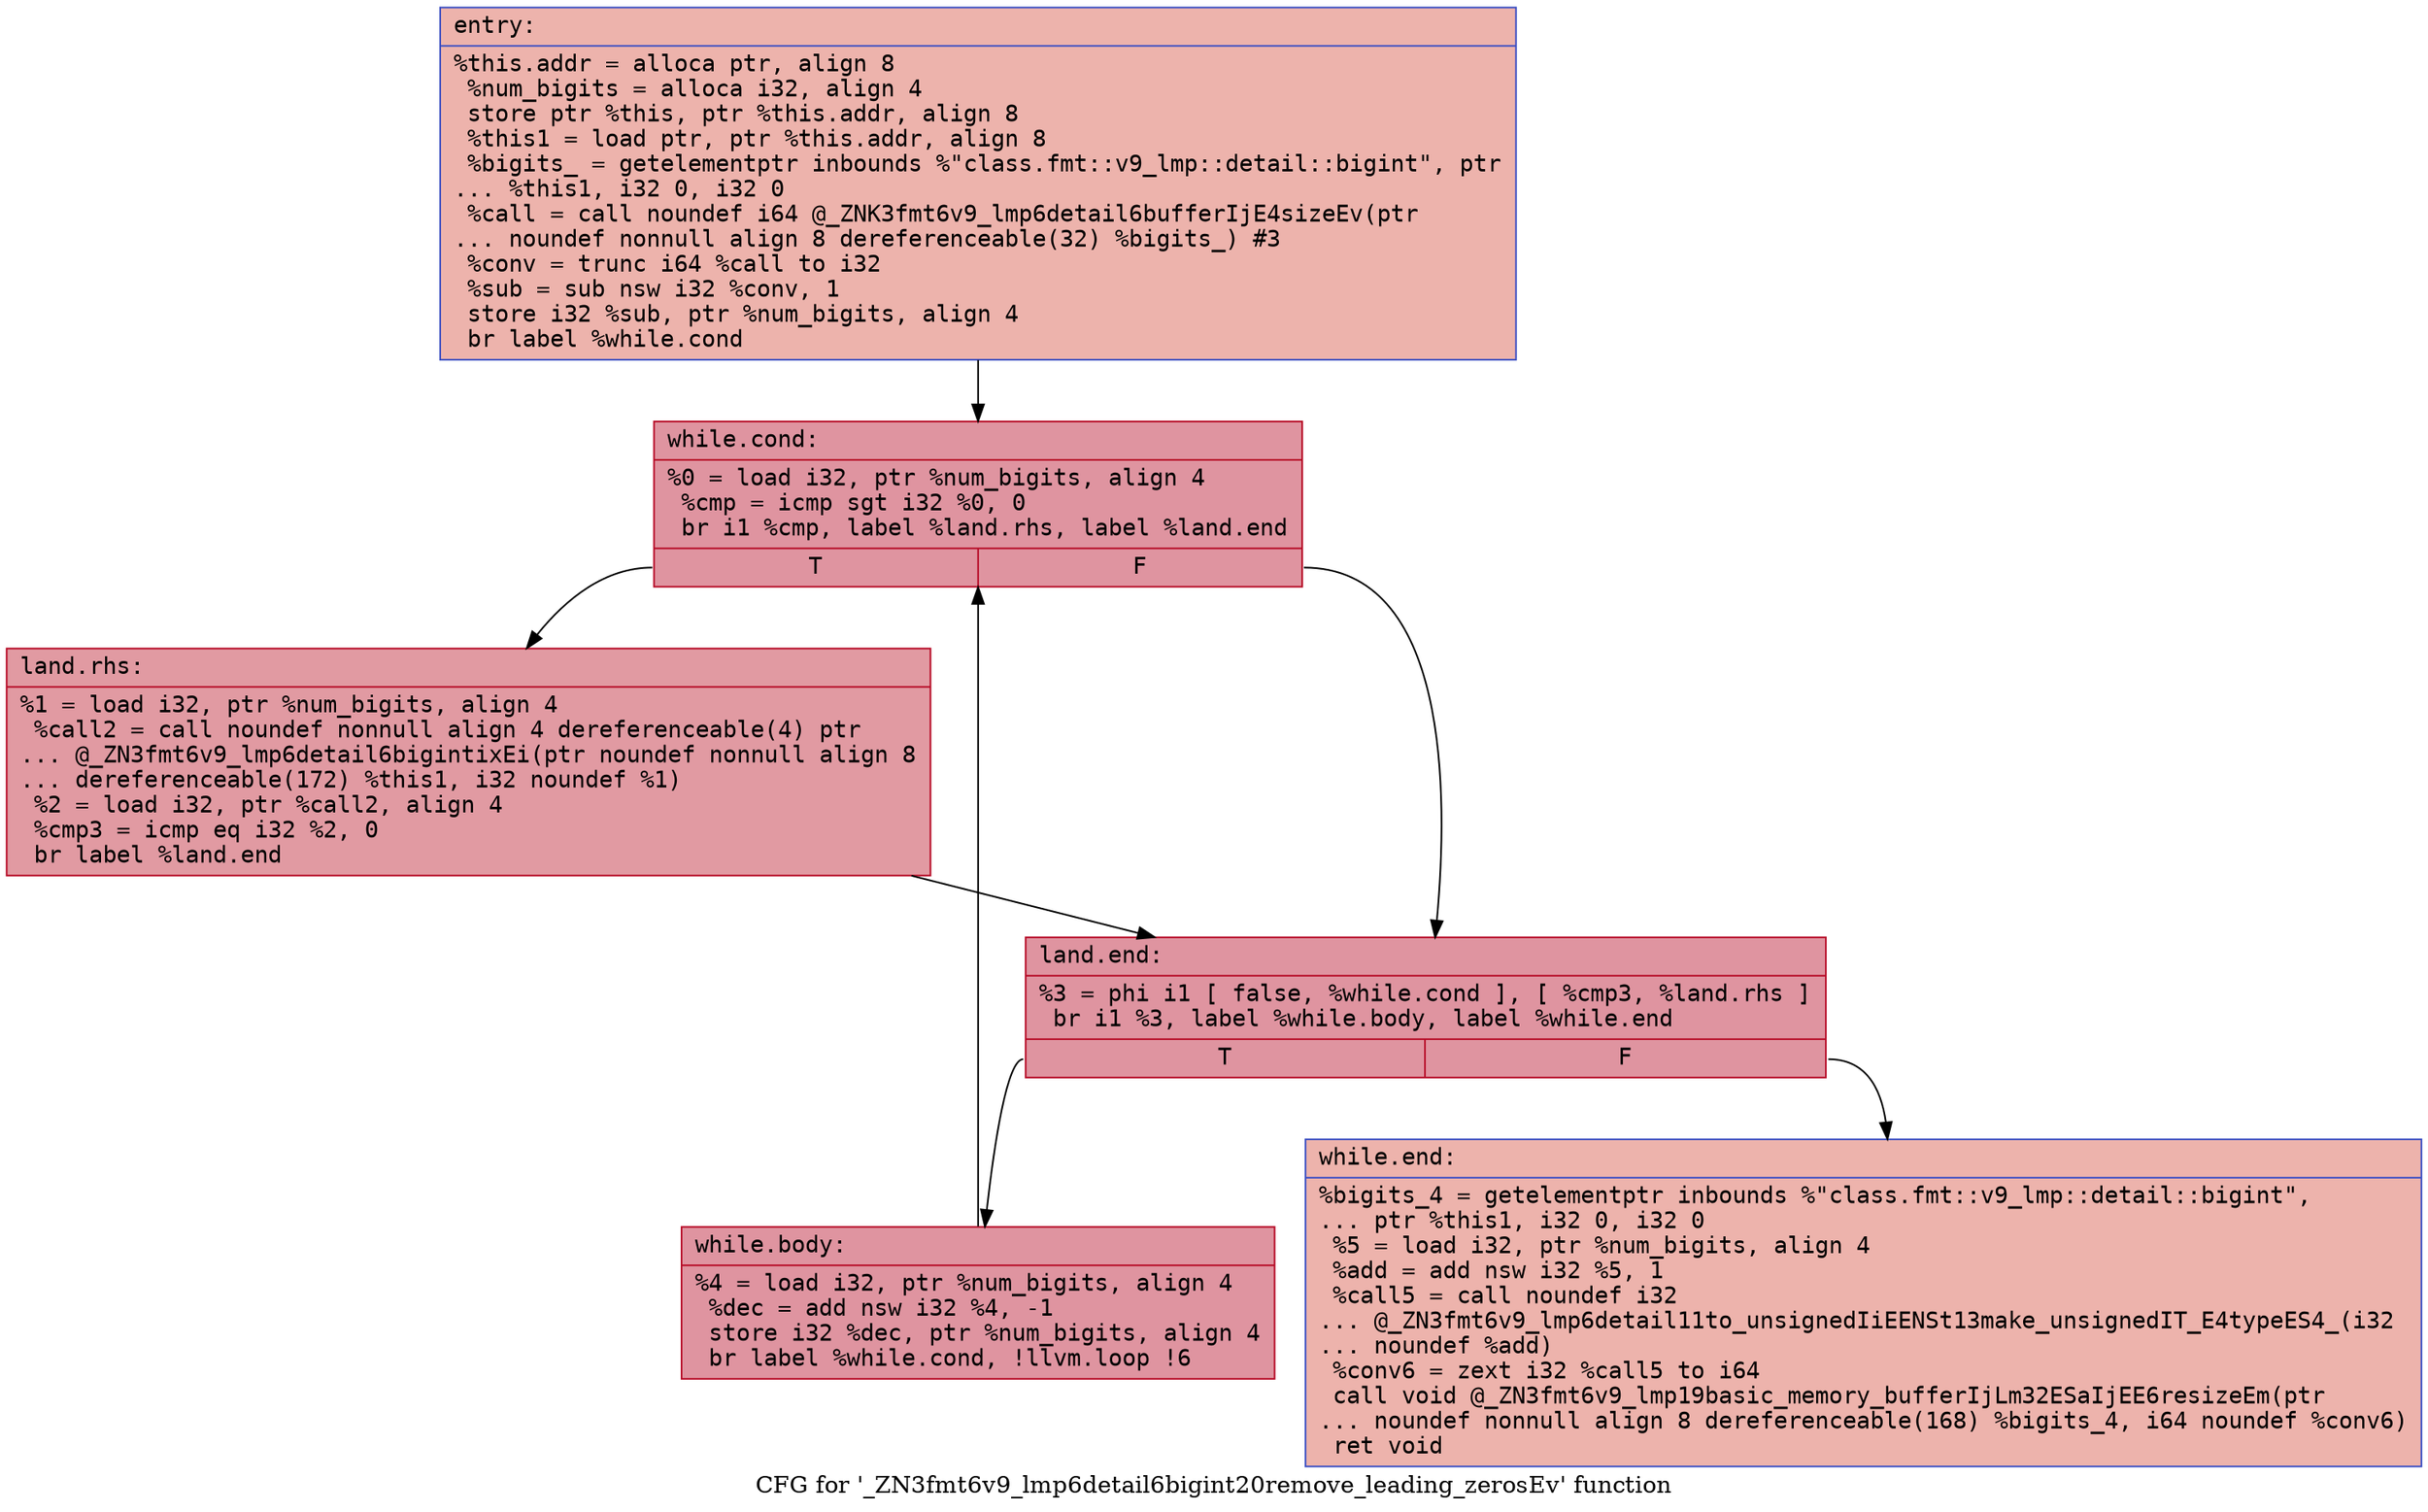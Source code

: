 digraph "CFG for '_ZN3fmt6v9_lmp6detail6bigint20remove_leading_zerosEv' function" {
	label="CFG for '_ZN3fmt6v9_lmp6detail6bigint20remove_leading_zerosEv' function";

	Node0x556bfec79830 [shape=record,color="#3d50c3ff", style=filled, fillcolor="#d6524470" fontname="Courier",label="{entry:\l|  %this.addr = alloca ptr, align 8\l  %num_bigits = alloca i32, align 4\l  store ptr %this, ptr %this.addr, align 8\l  %this1 = load ptr, ptr %this.addr, align 8\l  %bigits_ = getelementptr inbounds %\"class.fmt::v9_lmp::detail::bigint\", ptr\l... %this1, i32 0, i32 0\l  %call = call noundef i64 @_ZNK3fmt6v9_lmp6detail6bufferIjE4sizeEv(ptr\l... noundef nonnull align 8 dereferenceable(32) %bigits_) #3\l  %conv = trunc i64 %call to i32\l  %sub = sub nsw i32 %conv, 1\l  store i32 %sub, ptr %num_bigits, align 4\l  br label %while.cond\l}"];
	Node0x556bfec79830 -> Node0x556bfec79e20[tooltip="entry -> while.cond\nProbability 100.00%" ];
	Node0x556bfec79e20 [shape=record,color="#b70d28ff", style=filled, fillcolor="#b70d2870" fontname="Courier",label="{while.cond:\l|  %0 = load i32, ptr %num_bigits, align 4\l  %cmp = icmp sgt i32 %0, 0\l  br i1 %cmp, label %land.rhs, label %land.end\l|{<s0>T|<s1>F}}"];
	Node0x556bfec79e20:s0 -> Node0x556bfec7a010[tooltip="while.cond -> land.rhs\nProbability 62.50%" ];
	Node0x556bfec79e20:s1 -> Node0x556bfec7a090[tooltip="while.cond -> land.end\nProbability 37.50%" ];
	Node0x556bfec7a010 [shape=record,color="#b70d28ff", style=filled, fillcolor="#bb1b2c70" fontname="Courier",label="{land.rhs:\l|  %1 = load i32, ptr %num_bigits, align 4\l  %call2 = call noundef nonnull align 4 dereferenceable(4) ptr\l... @_ZN3fmt6v9_lmp6detail6bigintixEi(ptr noundef nonnull align 8\l... dereferenceable(172) %this1, i32 noundef %1)\l  %2 = load i32, ptr %call2, align 4\l  %cmp3 = icmp eq i32 %2, 0\l  br label %land.end\l}"];
	Node0x556bfec7a010 -> Node0x556bfec7a090[tooltip="land.rhs -> land.end\nProbability 100.00%" ];
	Node0x556bfec7a090 [shape=record,color="#b70d28ff", style=filled, fillcolor="#b70d2870" fontname="Courier",label="{land.end:\l|  %3 = phi i1 [ false, %while.cond ], [ %cmp3, %land.rhs ]\l  br i1 %3, label %while.body, label %while.end\l|{<s0>T|<s1>F}}"];
	Node0x556bfec7a090:s0 -> Node0x556bfec7a710[tooltip="land.end -> while.body\nProbability 96.88%" ];
	Node0x556bfec7a090:s1 -> Node0x556bfec7a7c0[tooltip="land.end -> while.end\nProbability 3.12%" ];
	Node0x556bfec7a710 [shape=record,color="#b70d28ff", style=filled, fillcolor="#b70d2870" fontname="Courier",label="{while.body:\l|  %4 = load i32, ptr %num_bigits, align 4\l  %dec = add nsw i32 %4, -1\l  store i32 %dec, ptr %num_bigits, align 4\l  br label %while.cond, !llvm.loop !6\l}"];
	Node0x556bfec7a710 -> Node0x556bfec79e20[tooltip="while.body -> while.cond\nProbability 100.00%" ];
	Node0x556bfec7a7c0 [shape=record,color="#3d50c3ff", style=filled, fillcolor="#d6524470" fontname="Courier",label="{while.end:\l|  %bigits_4 = getelementptr inbounds %\"class.fmt::v9_lmp::detail::bigint\",\l... ptr %this1, i32 0, i32 0\l  %5 = load i32, ptr %num_bigits, align 4\l  %add = add nsw i32 %5, 1\l  %call5 = call noundef i32\l... @_ZN3fmt6v9_lmp6detail11to_unsignedIiEENSt13make_unsignedIT_E4typeES4_(i32\l... noundef %add)\l  %conv6 = zext i32 %call5 to i64\l  call void @_ZN3fmt6v9_lmp19basic_memory_bufferIjLm32ESaIjEE6resizeEm(ptr\l... noundef nonnull align 8 dereferenceable(168) %bigits_4, i64 noundef %conv6)\l  ret void\l}"];
}
